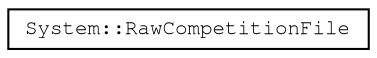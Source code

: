 digraph "Graphical Class Hierarchy"
{
 // LATEX_PDF_SIZE
  edge [fontname="FreeMono",fontsize="10",labelfontname="FreeMono",labelfontsize="10"];
  node [fontname="FreeMono",fontsize="10",shape=record];
  rankdir="LR";
  Node0 [label="System::RawCompetitionFile",height=0.2,width=0.4,color="black", fillcolor="white", style="filled",URL="$struct_system_1_1_raw_competition_file.html",tooltip=" "];
}
